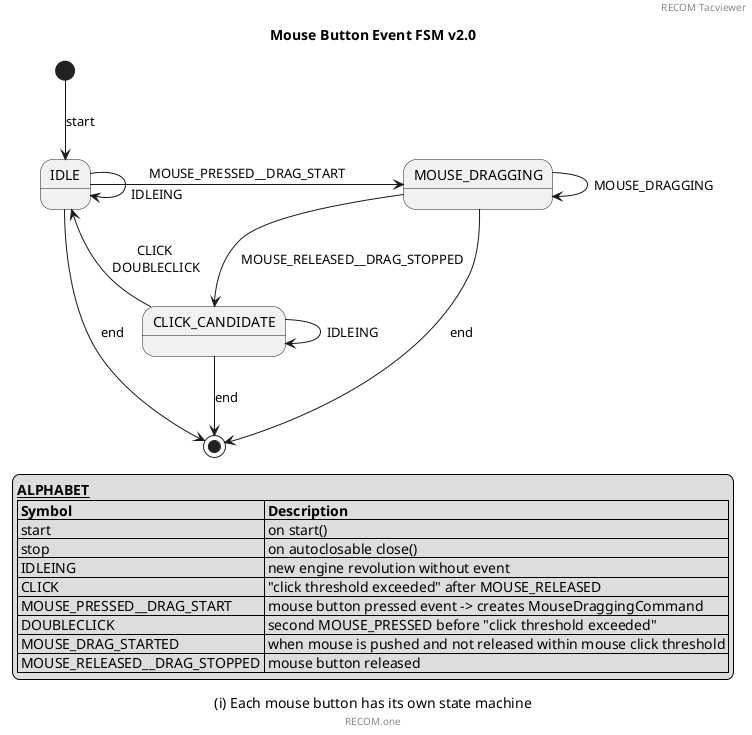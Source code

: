 @startuml

header  RECOM Tacviewer
title   Mouse Button Event FSM v2.0
caption (i) Each mouse button has its own state machine
footer  RECOM.one

[*] --> IDLE :start
IDLE --> IDLE : \nIDLEING
IDLE -> MOUSE_DRAGGING : MOUSE_PRESSED__DRAG_START

MOUSE_DRAGGING -> MOUSE_DRAGGING : MOUSE_DRAGGING
MOUSE_DRAGGING --> CLICK_CANDIDATE : MOUSE_RELEASED__DRAG_STOPPED
CLICK_CANDIDATE --> CLICK_CANDIDATE : IDLEING

CLICK_CANDIDATE --> IDLE: CLICK\n DOUBLECLICK

IDLE --> [*] :end
CLICK_CANDIDATE --> [*] :end
MOUSE_DRAGGING --> [*] :end



legend left
__**ALPHABET**__
| **Symbol** | **Description** |
| start | on start() |
| stop | on autoclosable close() |
| IDLEING | new engine revolution without event |
| CLICK | "click threshold exceeded" after MOUSE_RELEASED |
| MOUSE_PRESSED__DRAG_START | mouse button pressed event -> creates MouseDraggingCommand |
| DOUBLECLICK | second MOUSE_PRESSED before "click threshold exceeded" |
| MOUSE_DRAG_STARTED | when mouse is pushed and not released within mouse click threshold |
| MOUSE_RELEASED__DRAG_STOPPED | mouse button released |
endlegend

@enduml